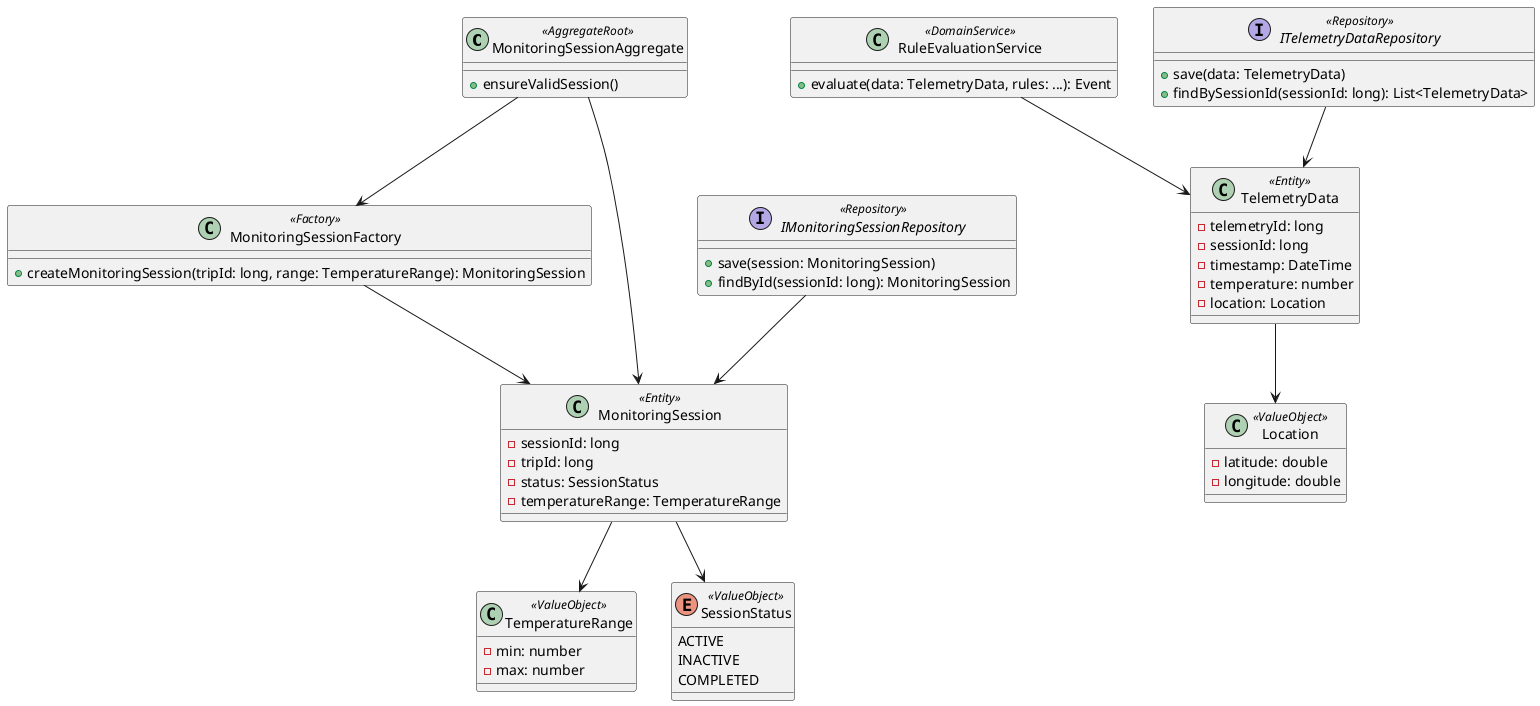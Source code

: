 @startuml
' === AggregateRoot ===
class MonitoringSessionAggregate <<AggregateRoot>> {
    + ensureValidSession()
}

' === Factory ===
class MonitoringSessionFactory <<Factory>> {
    + createMonitoringSession(tripId: long, range: TemperatureRange): MonitoringSession
}

' === DomainService ===
class RuleEvaluationService <<DomainService>> {
    + evaluate(data: TelemetryData, rules: ...): Event
}

' === Entity ===
class MonitoringSession <<Entity>> {
    - sessionId: long
    - tripId: long
    - status: SessionStatus
    - temperatureRange: TemperatureRange
}

class TelemetryData <<Entity>> {
    - telemetryId: long
    - sessionId: long
    - timestamp: DateTime
    - temperature: number
    - location: Location
}

' === Repositories ===
interface IMonitoringSessionRepository <<Repository>> {
    + save(session: MonitoringSession)
    + findById(sessionId: long): MonitoringSession
}

interface ITelemetryDataRepository <<Repository>> {
    + save(data: TelemetryData)
    + findBySessionId(sessionId: long): List<TelemetryData>
}

' === Value Objects ===
class TemperatureRange <<ValueObject>> {
    - min: number
    - max: number
}

class Location <<ValueObject>> {
    - latitude: double
    - longitude: double
}

enum SessionStatus <<ValueObject>> {
    ACTIVE
    INACTIVE
    COMPLETED
}

' === Relationships ===
MonitoringSessionAggregate --> MonitoringSessionFactory
MonitoringSessionFactory --> MonitoringSession
RuleEvaluationService --> TelemetryData
MonitoringSession --> TemperatureRange
MonitoringSession --> SessionStatus
TelemetryData --> Location
IMonitoringSessionRepository --> MonitoringSession
ITelemetryDataRepository --> TelemetryData
MonitoringSessionAggregate --> MonitoringSession
@enduml

